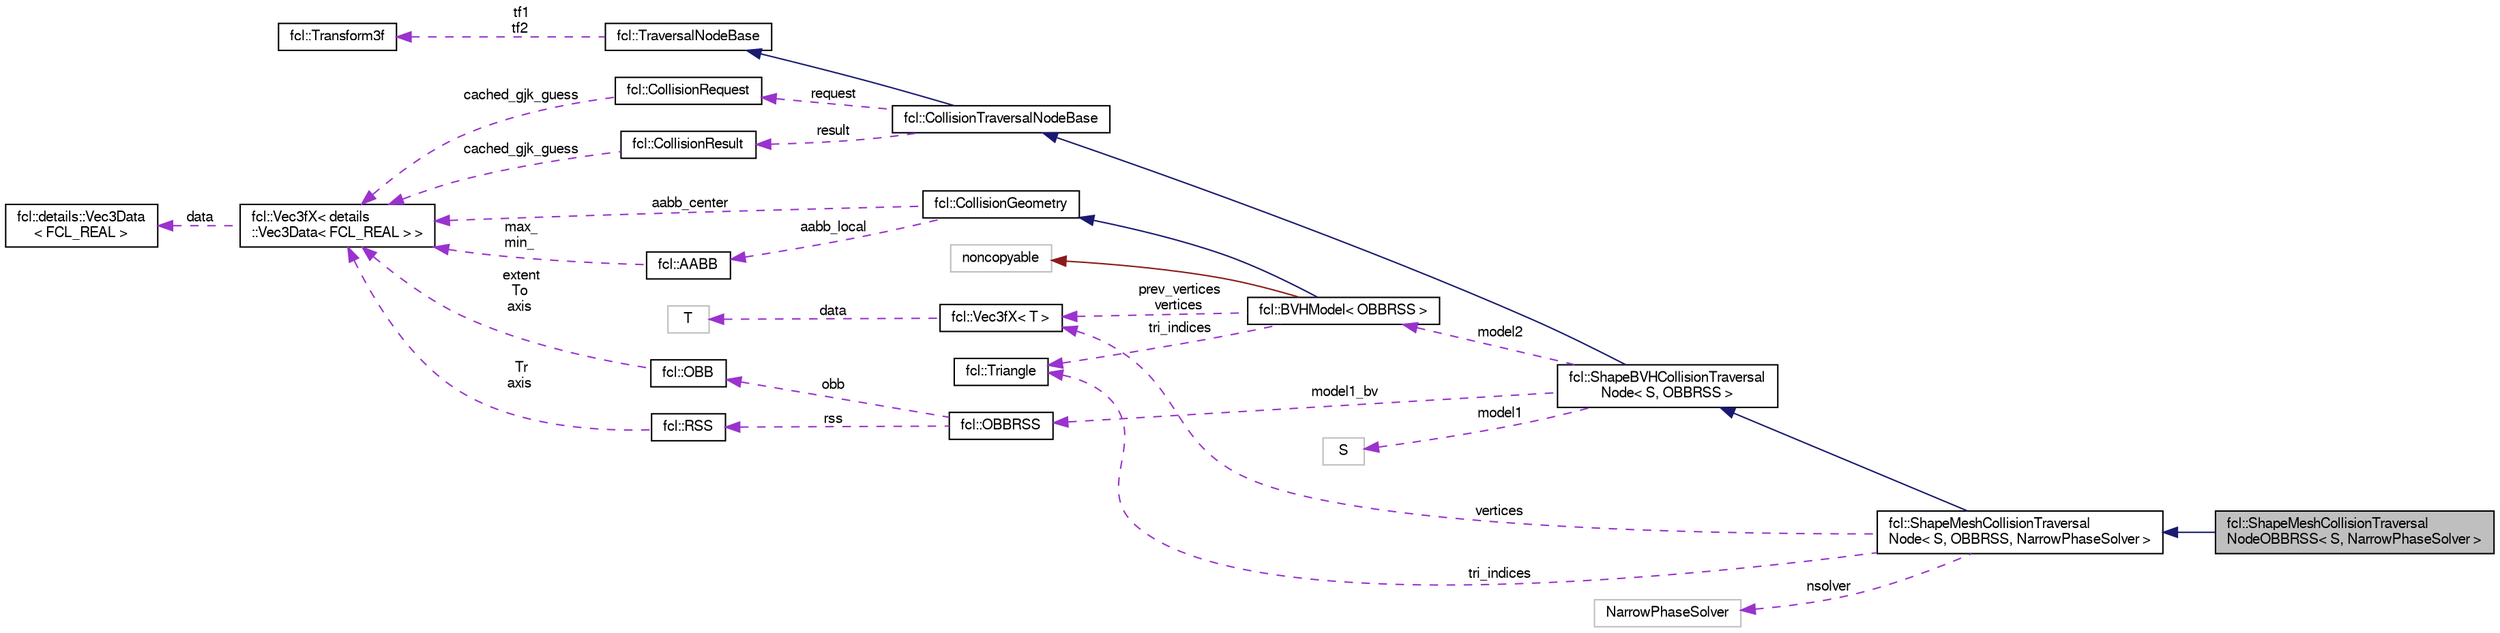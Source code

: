 digraph "fcl::ShapeMeshCollisionTraversalNodeOBBRSS&lt; S, NarrowPhaseSolver &gt;"
{
  edge [fontname="FreeSans",fontsize="10",labelfontname="FreeSans",labelfontsize="10"];
  node [fontname="FreeSans",fontsize="10",shape=record];
  rankdir="LR";
  Node1 [label="fcl::ShapeMeshCollisionTraversal\lNodeOBBRSS\< S, NarrowPhaseSolver \>",height=0.2,width=0.4,color="black", fillcolor="grey75", style="filled" fontcolor="black"];
  Node2 -> Node1 [dir="back",color="midnightblue",fontsize="10",style="solid",fontname="FreeSans"];
  Node2 [label="fcl::ShapeMeshCollisionTraversal\lNode\< S, OBBRSS, NarrowPhaseSolver \>",height=0.2,width=0.4,color="black", fillcolor="white", style="filled",URL="$a00179.html"];
  Node3 -> Node2 [dir="back",color="midnightblue",fontsize="10",style="solid",fontname="FreeSans"];
  Node3 [label="fcl::ShapeBVHCollisionTraversal\lNode\< S, OBBRSS \>",height=0.2,width=0.4,color="black", fillcolor="white", style="filled",URL="$a00174.html"];
  Node4 -> Node3 [dir="back",color="midnightblue",fontsize="10",style="solid",fontname="FreeSans"];
  Node4 [label="fcl::CollisionTraversalNodeBase",height=0.2,width=0.4,color="black", fillcolor="white", style="filled",URL="$a00032.html",tooltip="Node structure encoding the information required for collision traversal. "];
  Node5 -> Node4 [dir="back",color="midnightblue",fontsize="10",style="solid",fontname="FreeSans"];
  Node5 [label="fcl::TraversalNodeBase",height=0.2,width=0.4,color="black", fillcolor="white", style="filled",URL="$a00214.html",tooltip="Node structure encoding the information required for traversal. "];
  Node6 -> Node5 [dir="back",color="darkorchid3",fontsize="10",style="dashed",label=" tf1\ntf2" ,fontname="FreeSans"];
  Node6 [label="fcl::Transform3f",height=0.2,width=0.4,color="black", fillcolor="white", style="filled",URL="$a00212.html",tooltip="Simple transform class used locally by InterpMotion. "];
  Node7 -> Node4 [dir="back",color="darkorchid3",fontsize="10",style="dashed",label=" request" ,fontname="FreeSans"];
  Node7 [label="fcl::CollisionRequest",height=0.2,width=0.4,color="black", fillcolor="white", style="filled",URL="$a00030.html",tooltip="request to the collision algorithm "];
  Node8 -> Node7 [dir="back",color="darkorchid3",fontsize="10",style="dashed",label=" cached_gjk_guess" ,fontname="FreeSans"];
  Node8 [label="fcl::Vec3fX\< details\l::Vec3Data\< FCL_REAL \> \>",height=0.2,width=0.4,color="black", fillcolor="white", style="filled",URL="$a00223.html"];
  Node9 -> Node8 [dir="back",color="darkorchid3",fontsize="10",style="dashed",label=" data" ,fontname="FreeSans"];
  Node9 [label="fcl::details::Vec3Data\l\< FCL_REAL \>",height=0.2,width=0.4,color="black", fillcolor="white", style="filled",URL="$a00222.html"];
  Node10 -> Node4 [dir="back",color="darkorchid3",fontsize="10",style="dashed",label=" result" ,fontname="FreeSans"];
  Node10 [label="fcl::CollisionResult",height=0.2,width=0.4,color="black", fillcolor="white", style="filled",URL="$a00031.html",tooltip="collision result "];
  Node8 -> Node10 [dir="back",color="darkorchid3",fontsize="10",style="dashed",label=" cached_gjk_guess" ,fontname="FreeSans"];
  Node11 -> Node3 [dir="back",color="darkorchid3",fontsize="10",style="dashed",label=" model2" ,fontname="FreeSans"];
  Node11 [label="fcl::BVHModel\< OBBRSS \>",height=0.2,width=0.4,color="black", fillcolor="white", style="filled",URL="$a00018.html"];
  Node12 -> Node11 [dir="back",color="midnightblue",fontsize="10",style="solid",fontname="FreeSans"];
  Node12 [label="fcl::CollisionGeometry",height=0.2,width=0.4,color="black", fillcolor="white", style="filled",URL="$a00028.html",tooltip="The geometry for the object for collision or distance computation. "];
  Node8 -> Node12 [dir="back",color="darkorchid3",fontsize="10",style="dashed",label=" aabb_center" ,fontname="FreeSans"];
  Node13 -> Node12 [dir="back",color="darkorchid3",fontsize="10",style="dashed",label=" aabb_local" ,fontname="FreeSans"];
  Node13 [label="fcl::AABB",height=0.2,width=0.4,color="black", fillcolor="white", style="filled",URL="$a00003.html",tooltip="A class describing the AABB collision structure, which is a box in 3D space determined by two diagona..."];
  Node8 -> Node13 [dir="back",color="darkorchid3",fontsize="10",style="dashed",label=" max_\nmin_" ,fontname="FreeSans"];
  Node14 -> Node11 [dir="back",color="firebrick4",fontsize="10",style="solid",fontname="FreeSans"];
  Node14 [label="noncopyable",height=0.2,width=0.4,color="grey75", fillcolor="white", style="filled"];
  Node15 -> Node11 [dir="back",color="darkorchid3",fontsize="10",style="dashed",label=" prev_vertices\nvertices" ,fontname="FreeSans"];
  Node15 [label="fcl::Vec3fX\< T \>",height=0.2,width=0.4,color="black", fillcolor="white", style="filled",URL="$a00223.html",tooltip="Vector3 class wrapper. The core data is in the template parameter class. "];
  Node16 -> Node15 [dir="back",color="darkorchid3",fontsize="10",style="dashed",label=" data" ,fontname="FreeSans"];
  Node16 [label="T",height=0.2,width=0.4,color="grey75", fillcolor="white", style="filled"];
  Node17 -> Node11 [dir="back",color="darkorchid3",fontsize="10",style="dashed",label=" tri_indices" ,fontname="FreeSans"];
  Node17 [label="fcl::Triangle",height=0.2,width=0.4,color="black", fillcolor="white", style="filled",URL="$a00215.html",tooltip="Triangle with 3 indices for points. "];
  Node18 -> Node3 [dir="back",color="darkorchid3",fontsize="10",style="dashed",label=" model1_bv" ,fontname="FreeSans"];
  Node18 [label="fcl::OBBRSS",height=0.2,width=0.4,color="black", fillcolor="white", style="filled",URL="$a00135.html",tooltip="Class merging the OBB and RSS, can handle collision and distance simultaneously. "];
  Node19 -> Node18 [dir="back",color="darkorchid3",fontsize="10",style="dashed",label=" obb" ,fontname="FreeSans"];
  Node19 [label="fcl::OBB",height=0.2,width=0.4,color="black", fillcolor="white", style="filled",URL="$a00134.html",tooltip="Oriented bounding box class. "];
  Node8 -> Node19 [dir="back",color="darkorchid3",fontsize="10",style="dashed",label=" extent\nTo\naxis" ,fontname="FreeSans"];
  Node20 -> Node18 [dir="back",color="darkorchid3",fontsize="10",style="dashed",label=" rss" ,fontname="FreeSans"];
  Node20 [label="fcl::RSS",height=0.2,width=0.4,color="black", fillcolor="white", style="filled",URL="$a00156.html",tooltip="A class for rectangle sphere-swept bounding volume. "];
  Node8 -> Node20 [dir="back",color="darkorchid3",fontsize="10",style="dashed",label=" Tr\naxis" ,fontname="FreeSans"];
  Node21 -> Node3 [dir="back",color="darkorchid3",fontsize="10",style="dashed",label=" model1" ,fontname="FreeSans"];
  Node21 [label="S",height=0.2,width=0.4,color="grey75", fillcolor="white", style="filled"];
  Node22 -> Node2 [dir="back",color="darkorchid3",fontsize="10",style="dashed",label=" nsolver" ,fontname="FreeSans"];
  Node22 [label="NarrowPhaseSolver",height=0.2,width=0.4,color="grey75", fillcolor="white", style="filled"];
  Node15 -> Node2 [dir="back",color="darkorchid3",fontsize="10",style="dashed",label=" vertices" ,fontname="FreeSans"];
  Node17 -> Node2 [dir="back",color="darkorchid3",fontsize="10",style="dashed",label=" tri_indices" ,fontname="FreeSans"];
}
